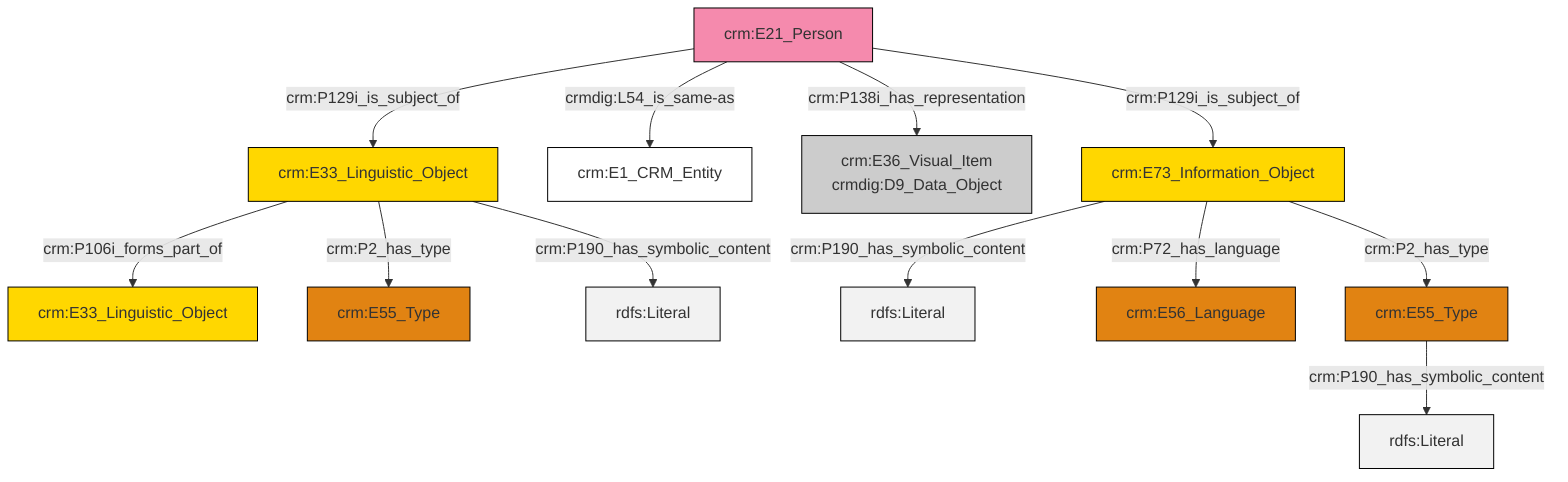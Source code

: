 graph TD
classDef Literal fill:#f2f2f2,stroke:#000000;
classDef CRM_Entity fill:#FFFFFF,stroke:#000000;
classDef Temporal_Entity fill:#00C9E6, stroke:#000000;
classDef Type fill:#E18312, stroke:#000000;
classDef Time-Span fill:#2C9C91, stroke:#000000;
classDef Appellation fill:#FFEB7F, stroke:#000000;
classDef Place fill:#008836, stroke:#000000;
classDef Persistent_Item fill:#B266B2, stroke:#000000;
classDef Conceptual_Object fill:#FFD700, stroke:#000000;
classDef Physical_Thing fill:#D2B48C, stroke:#000000;
classDef Actor fill:#f58aad, stroke:#000000;
classDef PC_Classes fill:#4ce600, stroke:#000000;
classDef Multi fill:#cccccc,stroke:#000000;

0["crm:E33_Linguistic_Object"]:::Conceptual_Object -->|crm:P106i_forms_part_of| 1["crm:E33_Linguistic_Object"]:::Conceptual_Object
4["crm:E21_Person"]:::Actor -->|crm:P129i_is_subject_of| 0["crm:E33_Linguistic_Object"]:::Conceptual_Object
7["crm:E73_Information_Object"]:::Conceptual_Object -->|crm:P190_has_symbolic_content| 8[rdfs:Literal]:::Literal
7["crm:E73_Information_Object"]:::Conceptual_Object -->|crm:P72_has_language| 9["crm:E56_Language"]:::Type
0["crm:E33_Linguistic_Object"]:::Conceptual_Object -->|crm:P2_has_type| 13["crm:E55_Type"]:::Type
7["crm:E73_Information_Object"]:::Conceptual_Object -->|crm:P2_has_type| 2["crm:E55_Type"]:::Type
2["crm:E55_Type"]:::Type -->|crm:P190_has_symbolic_content| 17[rdfs:Literal]:::Literal
4["crm:E21_Person"]:::Actor -->|crmdig:L54_is_same-as| 11["crm:E1_CRM_Entity"]:::CRM_Entity
4["crm:E21_Person"]:::Actor -->|crm:P138i_has_representation| 5["crm:E36_Visual_Item<br>crmdig:D9_Data_Object"]:::Multi
4["crm:E21_Person"]:::Actor -->|crm:P129i_is_subject_of| 7["crm:E73_Information_Object"]:::Conceptual_Object
0["crm:E33_Linguistic_Object"]:::Conceptual_Object -->|crm:P190_has_symbolic_content| 22[rdfs:Literal]:::Literal